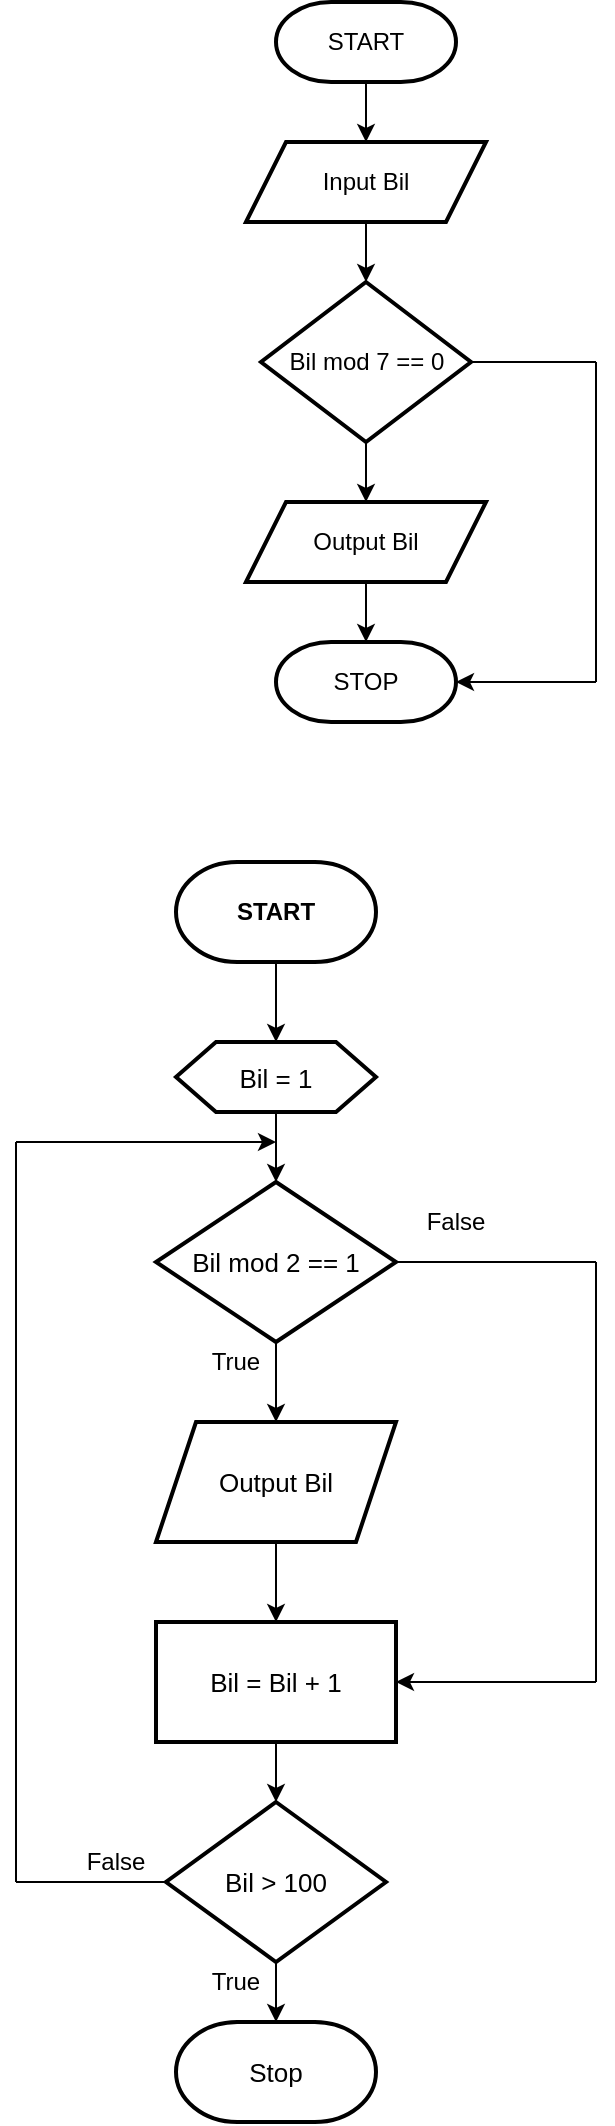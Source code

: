 <mxfile version="14.4.4" type="device"><diagram id="k3w3XZYF07NuSS5uT8Nn" name="Page-1"><mxGraphModel dx="723" dy="1383" grid="1" gridSize="10" guides="1" tooltips="1" connect="1" arrows="1" fold="1" page="1" pageScale="1" pageWidth="1180" pageHeight="950" math="0" shadow="0"><root><mxCell id="0"/><mxCell id="1" parent="0"/><mxCell id="HcD0dAF9aDEjPw2PWHmO-4" value="" style="edgeStyle=orthogonalEdgeStyle;rounded=0;orthogonalLoop=1;jettySize=auto;html=1;" edge="1" parent="1" source="HcD0dAF9aDEjPw2PWHmO-2" target="HcD0dAF9aDEjPw2PWHmO-3"><mxGeometry relative="1" as="geometry"/></mxCell><mxCell id="HcD0dAF9aDEjPw2PWHmO-2" value="&lt;b&gt;START&lt;/b&gt;" style="strokeWidth=2;html=1;shape=mxgraph.flowchart.terminator;whiteSpace=wrap;" vertex="1" parent="1"><mxGeometry x="310" y="70" width="100" height="50" as="geometry"/></mxCell><mxCell id="HcD0dAF9aDEjPw2PWHmO-6" value="" style="edgeStyle=orthogonalEdgeStyle;rounded=0;orthogonalLoop=1;jettySize=auto;html=1;" edge="1" parent="1" source="HcD0dAF9aDEjPw2PWHmO-3" target="HcD0dAF9aDEjPw2PWHmO-5"><mxGeometry relative="1" as="geometry"/></mxCell><mxCell id="HcD0dAF9aDEjPw2PWHmO-3" value="&lt;font style=&quot;font-size: 13px&quot;&gt;Bil = 1&lt;/font&gt;" style="shape=hexagon;perimeter=hexagonPerimeter2;whiteSpace=wrap;html=1;fixedSize=1;strokeWidth=2;" vertex="1" parent="1"><mxGeometry x="310" y="160" width="100" height="35" as="geometry"/></mxCell><mxCell id="HcD0dAF9aDEjPw2PWHmO-18" value="" style="edgeStyle=orthogonalEdgeStyle;rounded=0;orthogonalLoop=1;jettySize=auto;html=1;" edge="1" parent="1" source="HcD0dAF9aDEjPw2PWHmO-5" target="HcD0dAF9aDEjPw2PWHmO-17"><mxGeometry relative="1" as="geometry"/></mxCell><mxCell id="HcD0dAF9aDEjPw2PWHmO-5" value="&lt;font style=&quot;font-size: 13px&quot;&gt;Bil mod 2 == 1&lt;/font&gt;" style="rhombus;whiteSpace=wrap;html=1;strokeWidth=2;" vertex="1" parent="1"><mxGeometry x="300" y="230" width="120" height="80" as="geometry"/></mxCell><mxCell id="HcD0dAF9aDEjPw2PWHmO-22" value="" style="edgeStyle=orthogonalEdgeStyle;rounded=0;orthogonalLoop=1;jettySize=auto;html=1;" edge="1" parent="1" source="HcD0dAF9aDEjPw2PWHmO-17" target="HcD0dAF9aDEjPw2PWHmO-21"><mxGeometry relative="1" as="geometry"/></mxCell><mxCell id="HcD0dAF9aDEjPw2PWHmO-17" value="&lt;font style=&quot;font-size: 13px&quot;&gt;Output Bil&lt;/font&gt;" style="shape=parallelogram;perimeter=parallelogramPerimeter;whiteSpace=wrap;html=1;fixedSize=1;strokeWidth=2;" vertex="1" parent="1"><mxGeometry x="300" y="350" width="120" height="60" as="geometry"/></mxCell><mxCell id="HcD0dAF9aDEjPw2PWHmO-19" value="" style="endArrow=none;html=1;exitX=1;exitY=0.5;exitDx=0;exitDy=0;" edge="1" parent="1" source="HcD0dAF9aDEjPw2PWHmO-5"><mxGeometry width="50" height="50" relative="1" as="geometry"><mxPoint x="420" y="280" as="sourcePoint"/><mxPoint x="520" y="270" as="targetPoint"/></mxGeometry></mxCell><mxCell id="HcD0dAF9aDEjPw2PWHmO-26" value="" style="edgeStyle=orthogonalEdgeStyle;rounded=0;orthogonalLoop=1;jettySize=auto;html=1;" edge="1" parent="1" source="HcD0dAF9aDEjPw2PWHmO-21" target="HcD0dAF9aDEjPw2PWHmO-25"><mxGeometry relative="1" as="geometry"/></mxCell><mxCell id="HcD0dAF9aDEjPw2PWHmO-21" value="&lt;font style=&quot;font-size: 13px&quot;&gt;Bil = Bil + 1&lt;/font&gt;" style="whiteSpace=wrap;html=1;strokeWidth=2;" vertex="1" parent="1"><mxGeometry x="300" y="450" width="120" height="60" as="geometry"/></mxCell><mxCell id="HcD0dAF9aDEjPw2PWHmO-23" value="" style="endArrow=none;html=1;" edge="1" parent="1"><mxGeometry width="50" height="50" relative="1" as="geometry"><mxPoint x="520" y="270" as="sourcePoint"/><mxPoint x="520" y="480" as="targetPoint"/></mxGeometry></mxCell><mxCell id="HcD0dAF9aDEjPw2PWHmO-24" value="" style="endArrow=classic;html=1;entryX=1;entryY=0.5;entryDx=0;entryDy=0;" edge="1" parent="1" target="HcD0dAF9aDEjPw2PWHmO-21"><mxGeometry width="50" height="50" relative="1" as="geometry"><mxPoint x="520" y="480" as="sourcePoint"/><mxPoint x="500" y="510" as="targetPoint"/></mxGeometry></mxCell><mxCell id="HcD0dAF9aDEjPw2PWHmO-30" value="" style="edgeStyle=orthogonalEdgeStyle;rounded=0;orthogonalLoop=1;jettySize=auto;html=1;" edge="1" parent="1" source="HcD0dAF9aDEjPw2PWHmO-25" target="HcD0dAF9aDEjPw2PWHmO-29"><mxGeometry relative="1" as="geometry"/></mxCell><mxCell id="HcD0dAF9aDEjPw2PWHmO-25" value="&lt;font style=&quot;font-size: 13px&quot;&gt;Bil &amp;gt; 100&lt;/font&gt;" style="rhombus;whiteSpace=wrap;html=1;strokeWidth=2;" vertex="1" parent="1"><mxGeometry x="305" y="540" width="110" height="80" as="geometry"/></mxCell><mxCell id="HcD0dAF9aDEjPw2PWHmO-29" value="&lt;font style=&quot;font-size: 13px&quot;&gt;Stop&lt;/font&gt;" style="strokeWidth=2;html=1;shape=mxgraph.flowchart.terminator;whiteSpace=wrap;" vertex="1" parent="1"><mxGeometry x="310" y="650" width="100" height="50" as="geometry"/></mxCell><mxCell id="HcD0dAF9aDEjPw2PWHmO-31" value="True" style="text;html=1;strokeColor=none;fillColor=none;align=center;verticalAlign=middle;whiteSpace=wrap;rounded=0;" vertex="1" parent="1"><mxGeometry x="320" y="310" width="40" height="20" as="geometry"/></mxCell><mxCell id="HcD0dAF9aDEjPw2PWHmO-33" value="False" style="text;html=1;strokeColor=none;fillColor=none;align=center;verticalAlign=middle;whiteSpace=wrap;rounded=0;" vertex="1" parent="1"><mxGeometry x="430" y="240" width="40" height="20" as="geometry"/></mxCell><mxCell id="HcD0dAF9aDEjPw2PWHmO-34" value="False" style="text;html=1;strokeColor=none;fillColor=none;align=center;verticalAlign=middle;whiteSpace=wrap;rounded=0;" vertex="1" parent="1"><mxGeometry x="260" y="560" width="40" height="20" as="geometry"/></mxCell><mxCell id="HcD0dAF9aDEjPw2PWHmO-35" value="" style="endArrow=none;html=1;entryX=0;entryY=0.5;entryDx=0;entryDy=0;" edge="1" parent="1" target="HcD0dAF9aDEjPw2PWHmO-25"><mxGeometry width="50" height="50" relative="1" as="geometry"><mxPoint x="230" y="580" as="sourcePoint"/><mxPoint x="290" y="550" as="targetPoint"/></mxGeometry></mxCell><mxCell id="HcD0dAF9aDEjPw2PWHmO-37" value="" style="endArrow=none;html=1;" edge="1" parent="1"><mxGeometry width="50" height="50" relative="1" as="geometry"><mxPoint x="230" y="580" as="sourcePoint"/><mxPoint x="230" y="210" as="targetPoint"/></mxGeometry></mxCell><mxCell id="HcD0dAF9aDEjPw2PWHmO-38" value="" style="endArrow=classic;html=1;" edge="1" parent="1"><mxGeometry width="50" height="50" relative="1" as="geometry"><mxPoint x="230" y="210" as="sourcePoint"/><mxPoint x="360" y="210" as="targetPoint"/></mxGeometry></mxCell><mxCell id="HcD0dAF9aDEjPw2PWHmO-40" value="True" style="text;html=1;strokeColor=none;fillColor=none;align=center;verticalAlign=middle;whiteSpace=wrap;rounded=0;" vertex="1" parent="1"><mxGeometry x="320" y="620" width="40" height="20" as="geometry"/></mxCell><mxCell id="HcD0dAF9aDEjPw2PWHmO-43" value="" style="edgeStyle=orthogonalEdgeStyle;rounded=0;orthogonalLoop=1;jettySize=auto;html=1;" edge="1" parent="1" source="HcD0dAF9aDEjPw2PWHmO-41" target="HcD0dAF9aDEjPw2PWHmO-42"><mxGeometry relative="1" as="geometry"/></mxCell><mxCell id="HcD0dAF9aDEjPw2PWHmO-41" value="START" style="strokeWidth=2;html=1;shape=mxgraph.flowchart.terminator;whiteSpace=wrap;" vertex="1" parent="1"><mxGeometry x="360" y="-360" width="90" height="40" as="geometry"/></mxCell><mxCell id="HcD0dAF9aDEjPw2PWHmO-45" value="" style="edgeStyle=orthogonalEdgeStyle;rounded=0;orthogonalLoop=1;jettySize=auto;html=1;" edge="1" parent="1" source="HcD0dAF9aDEjPw2PWHmO-42" target="HcD0dAF9aDEjPw2PWHmO-44"><mxGeometry relative="1" as="geometry"/></mxCell><mxCell id="HcD0dAF9aDEjPw2PWHmO-42" value="Input Bil" style="shape=parallelogram;perimeter=parallelogramPerimeter;whiteSpace=wrap;html=1;fixedSize=1;strokeWidth=2;" vertex="1" parent="1"><mxGeometry x="345" y="-290" width="120" height="40" as="geometry"/></mxCell><mxCell id="HcD0dAF9aDEjPw2PWHmO-47" value="" style="edgeStyle=orthogonalEdgeStyle;rounded=0;orthogonalLoop=1;jettySize=auto;html=1;" edge="1" parent="1" source="HcD0dAF9aDEjPw2PWHmO-44" target="HcD0dAF9aDEjPw2PWHmO-46"><mxGeometry relative="1" as="geometry"/></mxCell><mxCell id="HcD0dAF9aDEjPw2PWHmO-44" value="Bil mod 7 == 0" style="rhombus;whiteSpace=wrap;html=1;strokeWidth=2;" vertex="1" parent="1"><mxGeometry x="352.5" y="-220" width="105" height="80" as="geometry"/></mxCell><mxCell id="HcD0dAF9aDEjPw2PWHmO-49" value="" style="edgeStyle=orthogonalEdgeStyle;rounded=0;orthogonalLoop=1;jettySize=auto;html=1;" edge="1" parent="1" source="HcD0dAF9aDEjPw2PWHmO-46" target="HcD0dAF9aDEjPw2PWHmO-48"><mxGeometry relative="1" as="geometry"/></mxCell><mxCell id="HcD0dAF9aDEjPw2PWHmO-46" value="Output Bil" style="shape=parallelogram;perimeter=parallelogramPerimeter;whiteSpace=wrap;html=1;fixedSize=1;strokeWidth=2;" vertex="1" parent="1"><mxGeometry x="345" y="-110" width="120" height="40" as="geometry"/></mxCell><mxCell id="HcD0dAF9aDEjPw2PWHmO-48" value="STOP" style="strokeWidth=2;html=1;shape=mxgraph.flowchart.terminator;whiteSpace=wrap;" vertex="1" parent="1"><mxGeometry x="360" y="-40" width="90" height="40" as="geometry"/></mxCell><mxCell id="HcD0dAF9aDEjPw2PWHmO-50" value="" style="endArrow=none;html=1;exitX=1;exitY=0.5;exitDx=0;exitDy=0;" edge="1" parent="1" source="HcD0dAF9aDEjPw2PWHmO-44"><mxGeometry width="50" height="50" relative="1" as="geometry"><mxPoint x="470" y="-180" as="sourcePoint"/><mxPoint x="520" y="-180" as="targetPoint"/></mxGeometry></mxCell><mxCell id="HcD0dAF9aDEjPw2PWHmO-51" value="" style="endArrow=none;html=1;" edge="1" parent="1"><mxGeometry width="50" height="50" relative="1" as="geometry"><mxPoint x="520" y="-20" as="sourcePoint"/><mxPoint x="520" y="-180" as="targetPoint"/></mxGeometry></mxCell><mxCell id="HcD0dAF9aDEjPw2PWHmO-52" value="" style="endArrow=classic;html=1;entryX=1;entryY=0.5;entryDx=0;entryDy=0;entryPerimeter=0;" edge="1" parent="1" target="HcD0dAF9aDEjPw2PWHmO-48"><mxGeometry width="50" height="50" relative="1" as="geometry"><mxPoint x="520" y="-20" as="sourcePoint"/><mxPoint x="410" y="-60" as="targetPoint"/></mxGeometry></mxCell></root></mxGraphModel></diagram></mxfile>